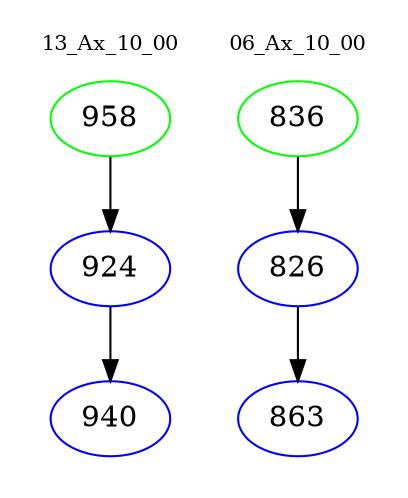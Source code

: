 digraph{
subgraph cluster_0 {
color = white
label = "13_Ax_10_00";
fontsize=10;
T0_958 [label="958", color="green"]
T0_958 -> T0_924 [color="black"]
T0_924 [label="924", color="blue"]
T0_924 -> T0_940 [color="black"]
T0_940 [label="940", color="blue"]
}
subgraph cluster_1 {
color = white
label = "06_Ax_10_00";
fontsize=10;
T1_836 [label="836", color="green"]
T1_836 -> T1_826 [color="black"]
T1_826 [label="826", color="blue"]
T1_826 -> T1_863 [color="black"]
T1_863 [label="863", color="blue"]
}
}
